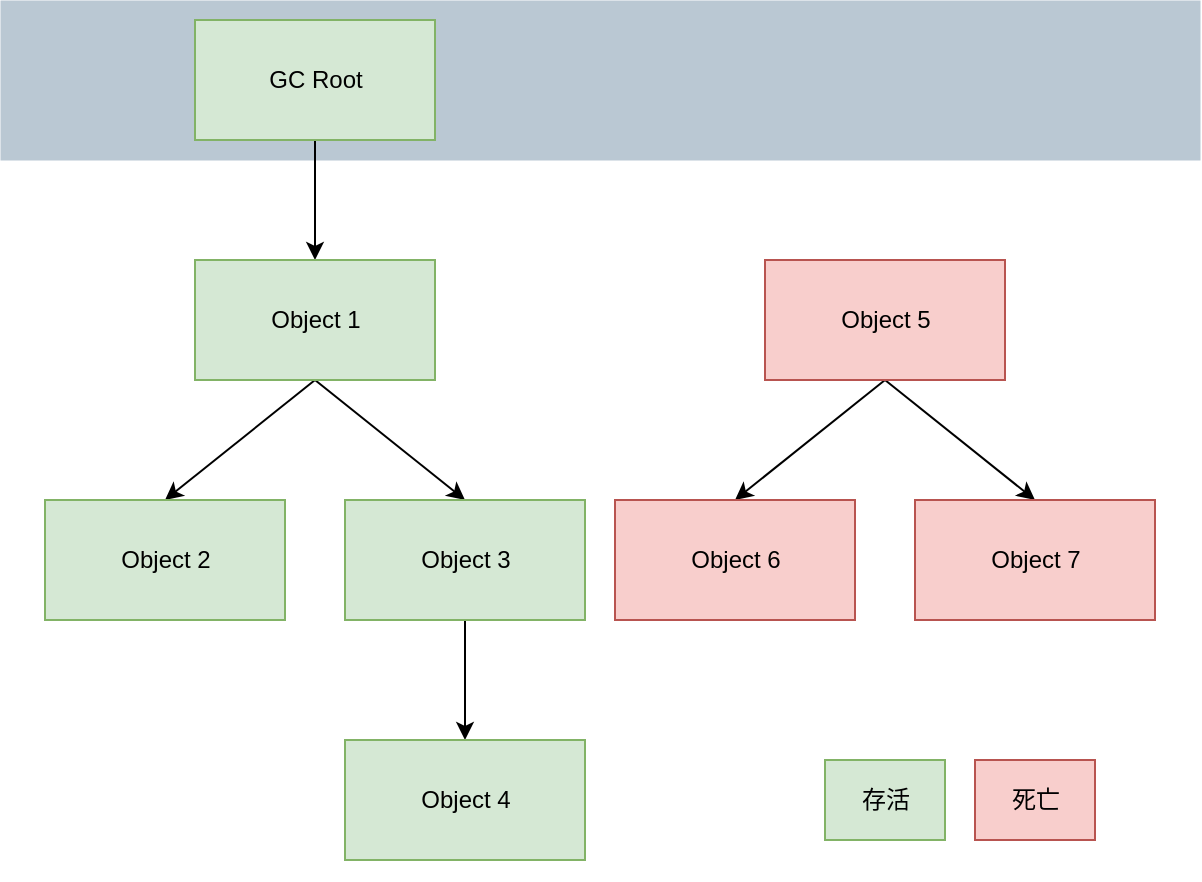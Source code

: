 <mxfile version="24.7.17">
  <diagram name="第 1 页" id="uaZmd3WzTnTc4BxaCLYT">
    <mxGraphModel dx="1084" dy="495" grid="1" gridSize="10" guides="1" tooltips="1" connect="1" arrows="1" fold="1" page="1" pageScale="1" pageWidth="827" pageHeight="1169" math="0" shadow="0">
      <root>
        <mxCell id="0" />
        <mxCell id="1" parent="0" />
        <mxCell id="KJvvbd6Wgd_v79JZ3kaC-1" value="" style="rounded=0;whiteSpace=wrap;html=1;strokeWidth=0;strokeColor=none;" parent="1" vertex="1">
          <mxGeometry x="130" y="120" width="600" height="360" as="geometry" />
        </mxCell>
        <mxCell id="KJvvbd6Wgd_v79JZ3kaC-2" value="" style="rounded=0;whiteSpace=wrap;html=1;fillColor=#bac8d3;strokeColor=none;strokeWidth=0;" parent="1" vertex="1">
          <mxGeometry x="130" y="40" width="600" height="80" as="geometry" />
        </mxCell>
        <mxCell id="KJvvbd6Wgd_v79JZ3kaC-5" style="edgeStyle=orthogonalEdgeStyle;rounded=0;orthogonalLoop=1;jettySize=auto;html=1;exitX=0.5;exitY=1;exitDx=0;exitDy=0;entryX=0.5;entryY=0;entryDx=0;entryDy=0;" parent="1" source="KJvvbd6Wgd_v79JZ3kaC-3" target="KJvvbd6Wgd_v79JZ3kaC-4" edge="1">
          <mxGeometry relative="1" as="geometry" />
        </mxCell>
        <mxCell id="KJvvbd6Wgd_v79JZ3kaC-3" value="GC Root" style="rounded=0;whiteSpace=wrap;html=1;fillColor=#d5e8d4;strokeColor=#82b366;" parent="1" vertex="1">
          <mxGeometry x="227.5" y="50" width="120" height="60" as="geometry" />
        </mxCell>
        <mxCell id="KJvvbd6Wgd_v79JZ3kaC-8" style="rounded=0;orthogonalLoop=1;jettySize=auto;html=1;exitX=0.5;exitY=1;exitDx=0;exitDy=0;entryX=0.5;entryY=0;entryDx=0;entryDy=0;" parent="1" source="KJvvbd6Wgd_v79JZ3kaC-4" target="KJvvbd6Wgd_v79JZ3kaC-6" edge="1">
          <mxGeometry relative="1" as="geometry" />
        </mxCell>
        <mxCell id="KJvvbd6Wgd_v79JZ3kaC-9" style="rounded=0;orthogonalLoop=1;jettySize=auto;html=1;exitX=0.5;exitY=1;exitDx=0;exitDy=0;entryX=0.5;entryY=0;entryDx=0;entryDy=0;" parent="1" source="KJvvbd6Wgd_v79JZ3kaC-4" target="KJvvbd6Wgd_v79JZ3kaC-7" edge="1">
          <mxGeometry relative="1" as="geometry" />
        </mxCell>
        <mxCell id="KJvvbd6Wgd_v79JZ3kaC-4" value="Object 1" style="rounded=0;whiteSpace=wrap;html=1;fillColor=#d5e8d4;strokeColor=#82b366;" parent="1" vertex="1">
          <mxGeometry x="227.5" y="170" width="120" height="60" as="geometry" />
        </mxCell>
        <mxCell id="KJvvbd6Wgd_v79JZ3kaC-6" value="Object 2" style="rounded=0;whiteSpace=wrap;html=1;fillColor=#d5e8d4;strokeColor=#82b366;" parent="1" vertex="1">
          <mxGeometry x="152.5" y="290" width="120" height="60" as="geometry" />
        </mxCell>
        <mxCell id="KJvvbd6Wgd_v79JZ3kaC-11" style="edgeStyle=orthogonalEdgeStyle;rounded=0;orthogonalLoop=1;jettySize=auto;html=1;exitX=0.5;exitY=1;exitDx=0;exitDy=0;entryX=0.5;entryY=0;entryDx=0;entryDy=0;" parent="1" source="KJvvbd6Wgd_v79JZ3kaC-7" target="KJvvbd6Wgd_v79JZ3kaC-10" edge="1">
          <mxGeometry relative="1" as="geometry" />
        </mxCell>
        <mxCell id="KJvvbd6Wgd_v79JZ3kaC-7" value="Object 3" style="rounded=0;whiteSpace=wrap;html=1;fillColor=#d5e8d4;strokeColor=#82b366;" parent="1" vertex="1">
          <mxGeometry x="302.5" y="290" width="120" height="60" as="geometry" />
        </mxCell>
        <mxCell id="KJvvbd6Wgd_v79JZ3kaC-10" value="Object 4" style="rounded=0;whiteSpace=wrap;html=1;fillColor=#d5e8d4;strokeColor=#82b366;" parent="1" vertex="1">
          <mxGeometry x="302.5" y="410" width="120" height="60" as="geometry" />
        </mxCell>
        <mxCell id="KJvvbd6Wgd_v79JZ3kaC-12" style="rounded=0;orthogonalLoop=1;jettySize=auto;html=1;exitX=0.5;exitY=1;exitDx=0;exitDy=0;entryX=0.5;entryY=0;entryDx=0;entryDy=0;" parent="1" source="KJvvbd6Wgd_v79JZ3kaC-14" target="KJvvbd6Wgd_v79JZ3kaC-15" edge="1">
          <mxGeometry relative="1" as="geometry" />
        </mxCell>
        <mxCell id="KJvvbd6Wgd_v79JZ3kaC-13" style="rounded=0;orthogonalLoop=1;jettySize=auto;html=1;exitX=0.5;exitY=1;exitDx=0;exitDy=0;entryX=0.5;entryY=0;entryDx=0;entryDy=0;" parent="1" source="KJvvbd6Wgd_v79JZ3kaC-14" target="KJvvbd6Wgd_v79JZ3kaC-16" edge="1">
          <mxGeometry relative="1" as="geometry" />
        </mxCell>
        <mxCell id="KJvvbd6Wgd_v79JZ3kaC-14" value="Object 5" style="rounded=0;whiteSpace=wrap;html=1;fillColor=#f8cecc;strokeColor=#b85450;" parent="1" vertex="1">
          <mxGeometry x="512.5" y="170" width="120" height="60" as="geometry" />
        </mxCell>
        <mxCell id="KJvvbd6Wgd_v79JZ3kaC-15" value="Object 6" style="rounded=0;whiteSpace=wrap;html=1;fillColor=#f8cecc;strokeColor=#b85450;" parent="1" vertex="1">
          <mxGeometry x="437.5" y="290" width="120" height="60" as="geometry" />
        </mxCell>
        <mxCell id="KJvvbd6Wgd_v79JZ3kaC-16" value="Object 7" style="rounded=0;whiteSpace=wrap;html=1;fillColor=#f8cecc;strokeColor=#b85450;" parent="1" vertex="1">
          <mxGeometry x="587.5" y="290" width="120" height="60" as="geometry" />
        </mxCell>
        <mxCell id="KJvvbd6Wgd_v79JZ3kaC-17" value="存活" style="rounded=0;whiteSpace=wrap;html=1;fillColor=#d5e8d4;strokeColor=#82b366;" parent="1" vertex="1">
          <mxGeometry x="542.5" y="420" width="60" height="40" as="geometry" />
        </mxCell>
        <mxCell id="KJvvbd6Wgd_v79JZ3kaC-18" value="死亡" style="rounded=0;whiteSpace=wrap;html=1;fillColor=#f8cecc;strokeColor=#b85450;" parent="1" vertex="1">
          <mxGeometry x="617.5" y="420" width="60" height="40" as="geometry" />
        </mxCell>
      </root>
    </mxGraphModel>
  </diagram>
</mxfile>
